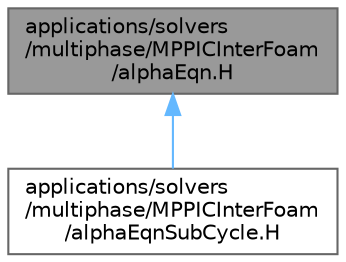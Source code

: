 digraph "applications/solvers/multiphase/MPPICInterFoam/alphaEqn.H"
{
 // LATEX_PDF_SIZE
  bgcolor="transparent";
  edge [fontname=Helvetica,fontsize=10,labelfontname=Helvetica,labelfontsize=10];
  node [fontname=Helvetica,fontsize=10,shape=box,height=0.2,width=0.4];
  Node1 [id="Node000001",label="applications/solvers\l/multiphase/MPPICInterFoam\l/alphaEqn.H",height=0.2,width=0.4,color="gray40", fillcolor="grey60", style="filled", fontcolor="black",tooltip=" "];
  Node1 -> Node2 [id="edge1_Node000001_Node000002",dir="back",color="steelblue1",style="solid",tooltip=" "];
  Node2 [id="Node000002",label="applications/solvers\l/multiphase/MPPICInterFoam\l/alphaEqnSubCycle.H",height=0.2,width=0.4,color="grey40", fillcolor="white", style="filled",URL="$MPPICInterFoam_2alphaEqnSubCycle_8H.html",tooltip=" "];
}

